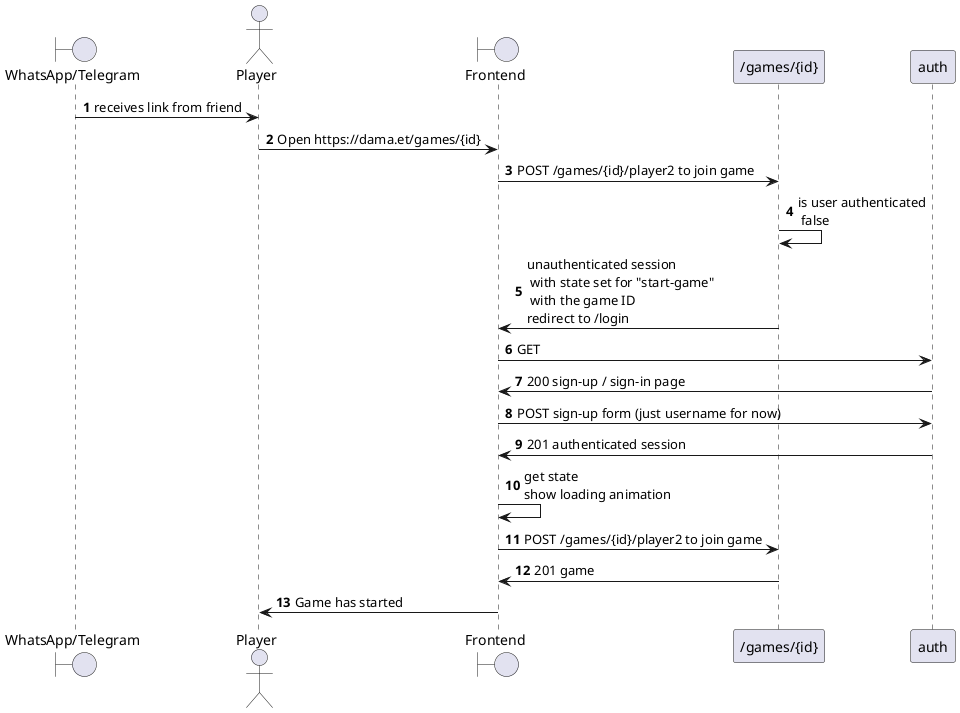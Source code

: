 @startuml
autonumber
boundary messenger as "WhatsApp/Telegram"
actor Player as Player
boundary Frontend as Frontend
participant game_endpoint as "/games/{id}"
participant user_endpoint as "auth"

Player <- messenger : receives link from friend
Player -> Frontend : Open https://dama.et/games/{id}
Frontend -> game_endpoint : POST /games/{id}/player2 to join game
game_endpoint -> game_endpoint : is user authenticated\n false
game_endpoint -> Frontend : unauthenticated session\n with state set for "start-game"\n with the game ID \nredirect to /login
Frontend -> user_endpoint : GET
user_endpoint -> Frontend : 200 sign-up / sign-in page
Frontend -> user_endpoint : POST sign-up form (just username for now)
user_endpoint -> Frontend : 201 authenticated session
Frontend -> Frontend : get state \nshow loading animation
Frontend -> game_endpoint : POST /games/{id}/player2 to join game
game_endpoint -> Frontend : 201 game
Frontend -> Player : Game has started
@enduml